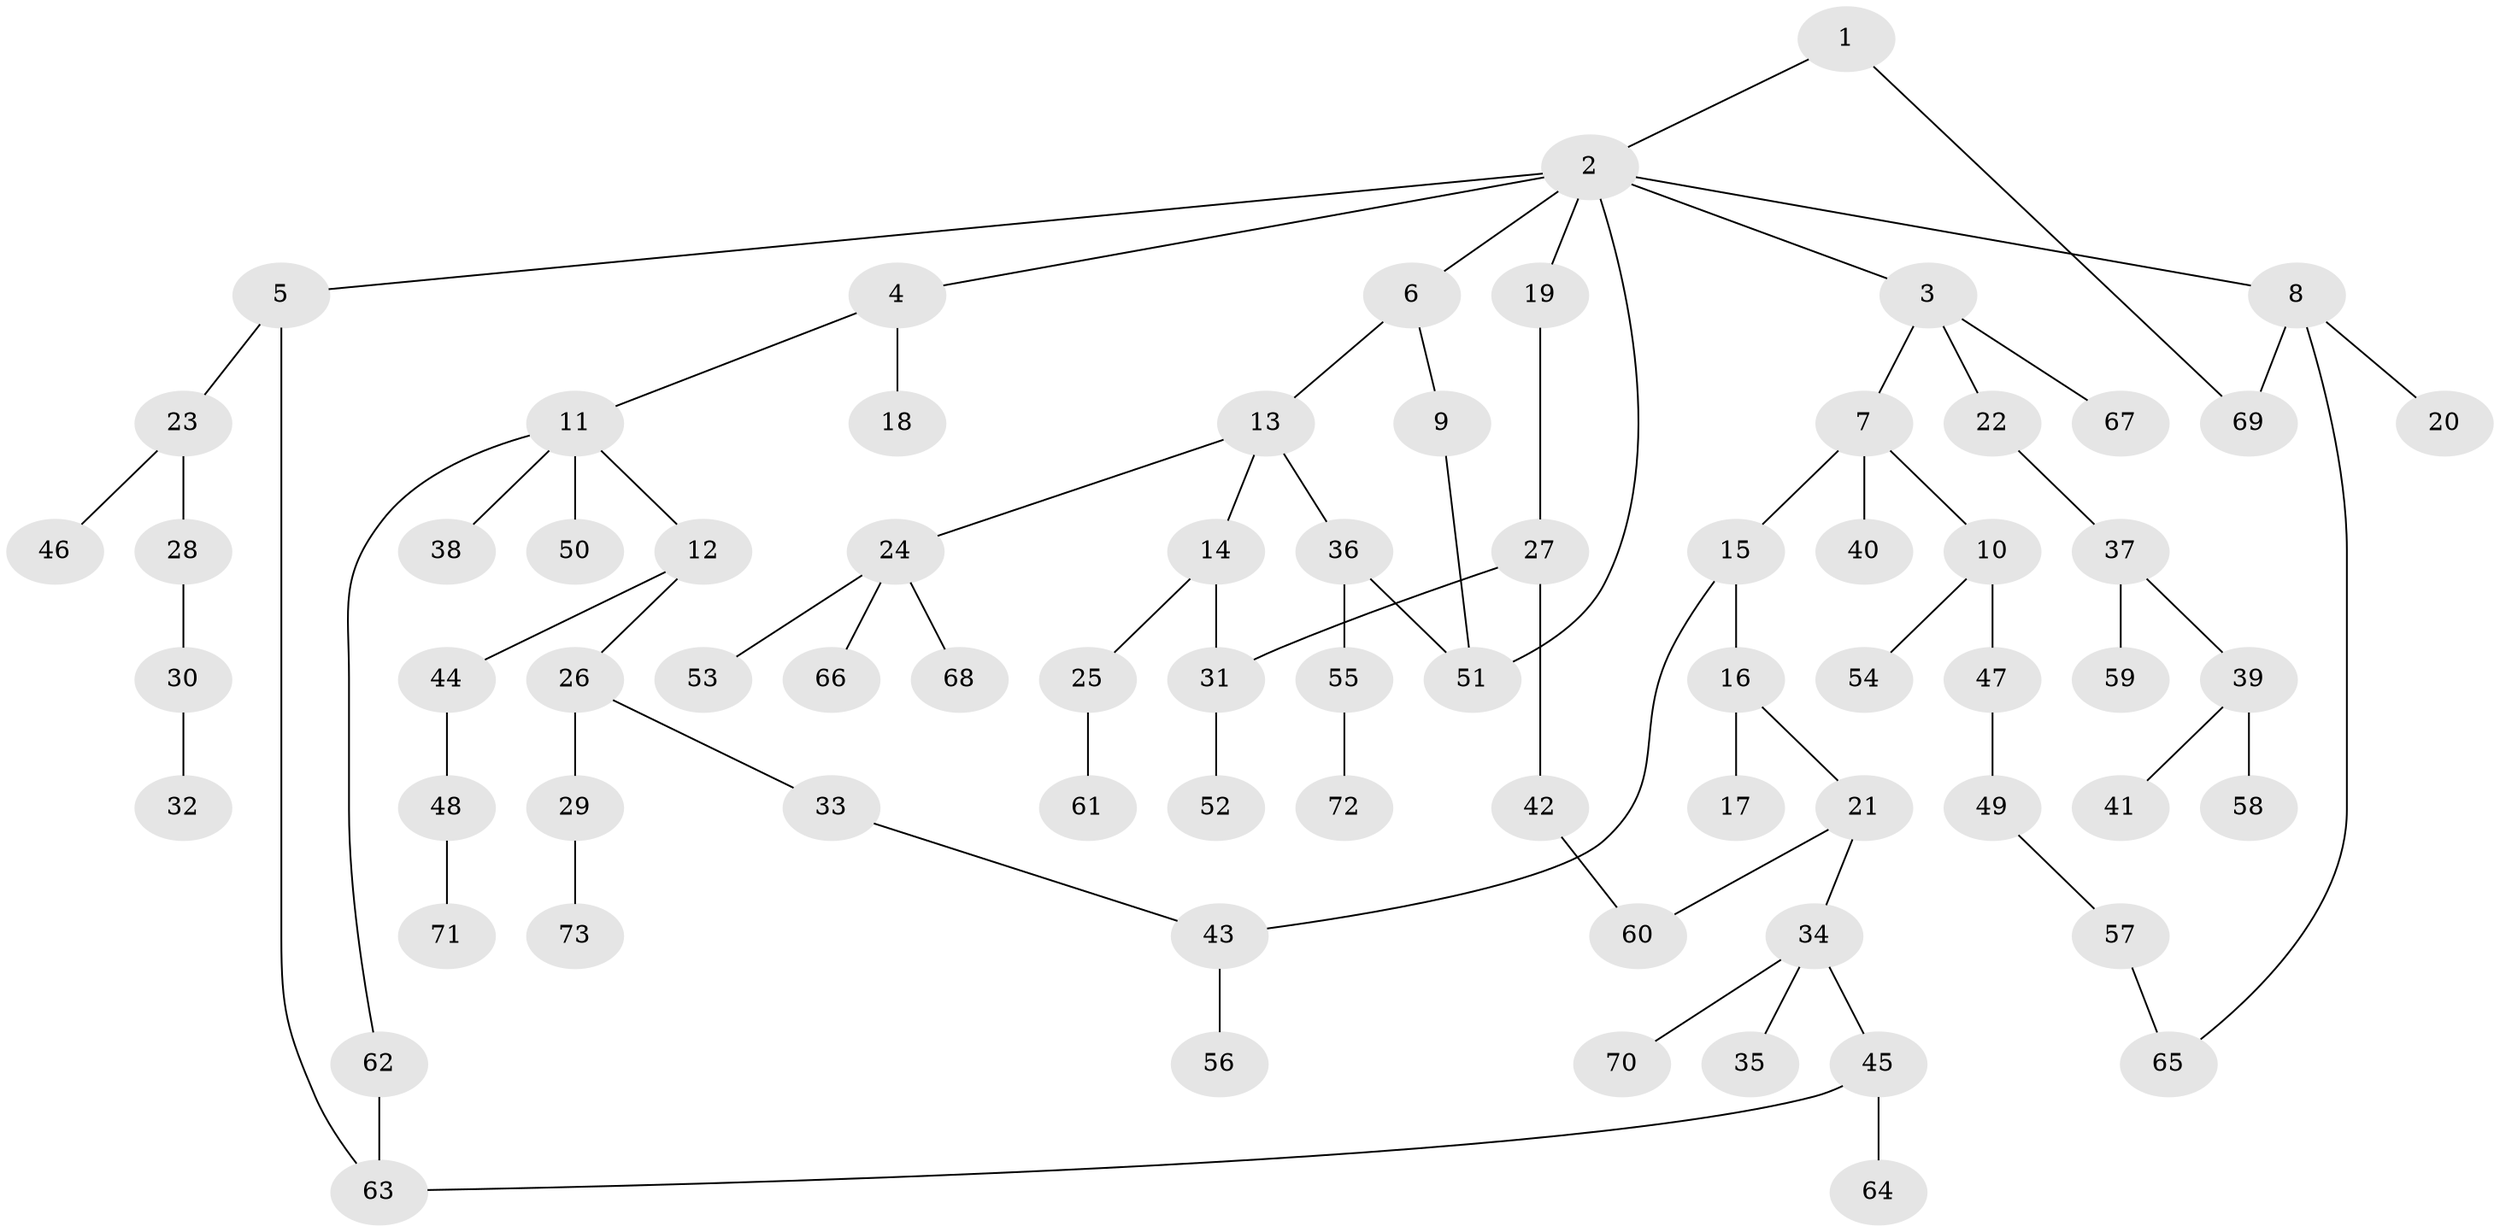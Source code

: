 // coarse degree distribution, {8: 0.02040816326530612, 6: 0.02040816326530612, 2: 0.14285714285714285, 3: 0.2653061224489796, 5: 0.04081632653061224, 4: 0.08163265306122448, 1: 0.42857142857142855}
// Generated by graph-tools (version 1.1) at 2025/51/02/27/25 19:51:40]
// undirected, 73 vertices, 81 edges
graph export_dot {
graph [start="1"]
  node [color=gray90,style=filled];
  1;
  2;
  3;
  4;
  5;
  6;
  7;
  8;
  9;
  10;
  11;
  12;
  13;
  14;
  15;
  16;
  17;
  18;
  19;
  20;
  21;
  22;
  23;
  24;
  25;
  26;
  27;
  28;
  29;
  30;
  31;
  32;
  33;
  34;
  35;
  36;
  37;
  38;
  39;
  40;
  41;
  42;
  43;
  44;
  45;
  46;
  47;
  48;
  49;
  50;
  51;
  52;
  53;
  54;
  55;
  56;
  57;
  58;
  59;
  60;
  61;
  62;
  63;
  64;
  65;
  66;
  67;
  68;
  69;
  70;
  71;
  72;
  73;
  1 -- 2;
  1 -- 69;
  2 -- 3;
  2 -- 4;
  2 -- 5;
  2 -- 6;
  2 -- 8;
  2 -- 19;
  2 -- 51;
  3 -- 7;
  3 -- 22;
  3 -- 67;
  4 -- 11;
  4 -- 18;
  5 -- 23;
  5 -- 63;
  6 -- 9;
  6 -- 13;
  7 -- 10;
  7 -- 15;
  7 -- 40;
  8 -- 20;
  8 -- 69;
  8 -- 65;
  9 -- 51;
  10 -- 47;
  10 -- 54;
  11 -- 12;
  11 -- 38;
  11 -- 50;
  11 -- 62;
  12 -- 26;
  12 -- 44;
  13 -- 14;
  13 -- 24;
  13 -- 36;
  14 -- 25;
  14 -- 31;
  15 -- 16;
  15 -- 43;
  16 -- 17;
  16 -- 21;
  19 -- 27;
  21 -- 34;
  21 -- 60;
  22 -- 37;
  23 -- 28;
  23 -- 46;
  24 -- 53;
  24 -- 66;
  24 -- 68;
  25 -- 61;
  26 -- 29;
  26 -- 33;
  27 -- 31;
  27 -- 42;
  28 -- 30;
  29 -- 73;
  30 -- 32;
  31 -- 52;
  33 -- 43;
  34 -- 35;
  34 -- 45;
  34 -- 70;
  36 -- 55;
  36 -- 51;
  37 -- 39;
  37 -- 59;
  39 -- 41;
  39 -- 58;
  42 -- 60;
  43 -- 56;
  44 -- 48;
  45 -- 63;
  45 -- 64;
  47 -- 49;
  48 -- 71;
  49 -- 57;
  55 -- 72;
  57 -- 65;
  62 -- 63;
}
